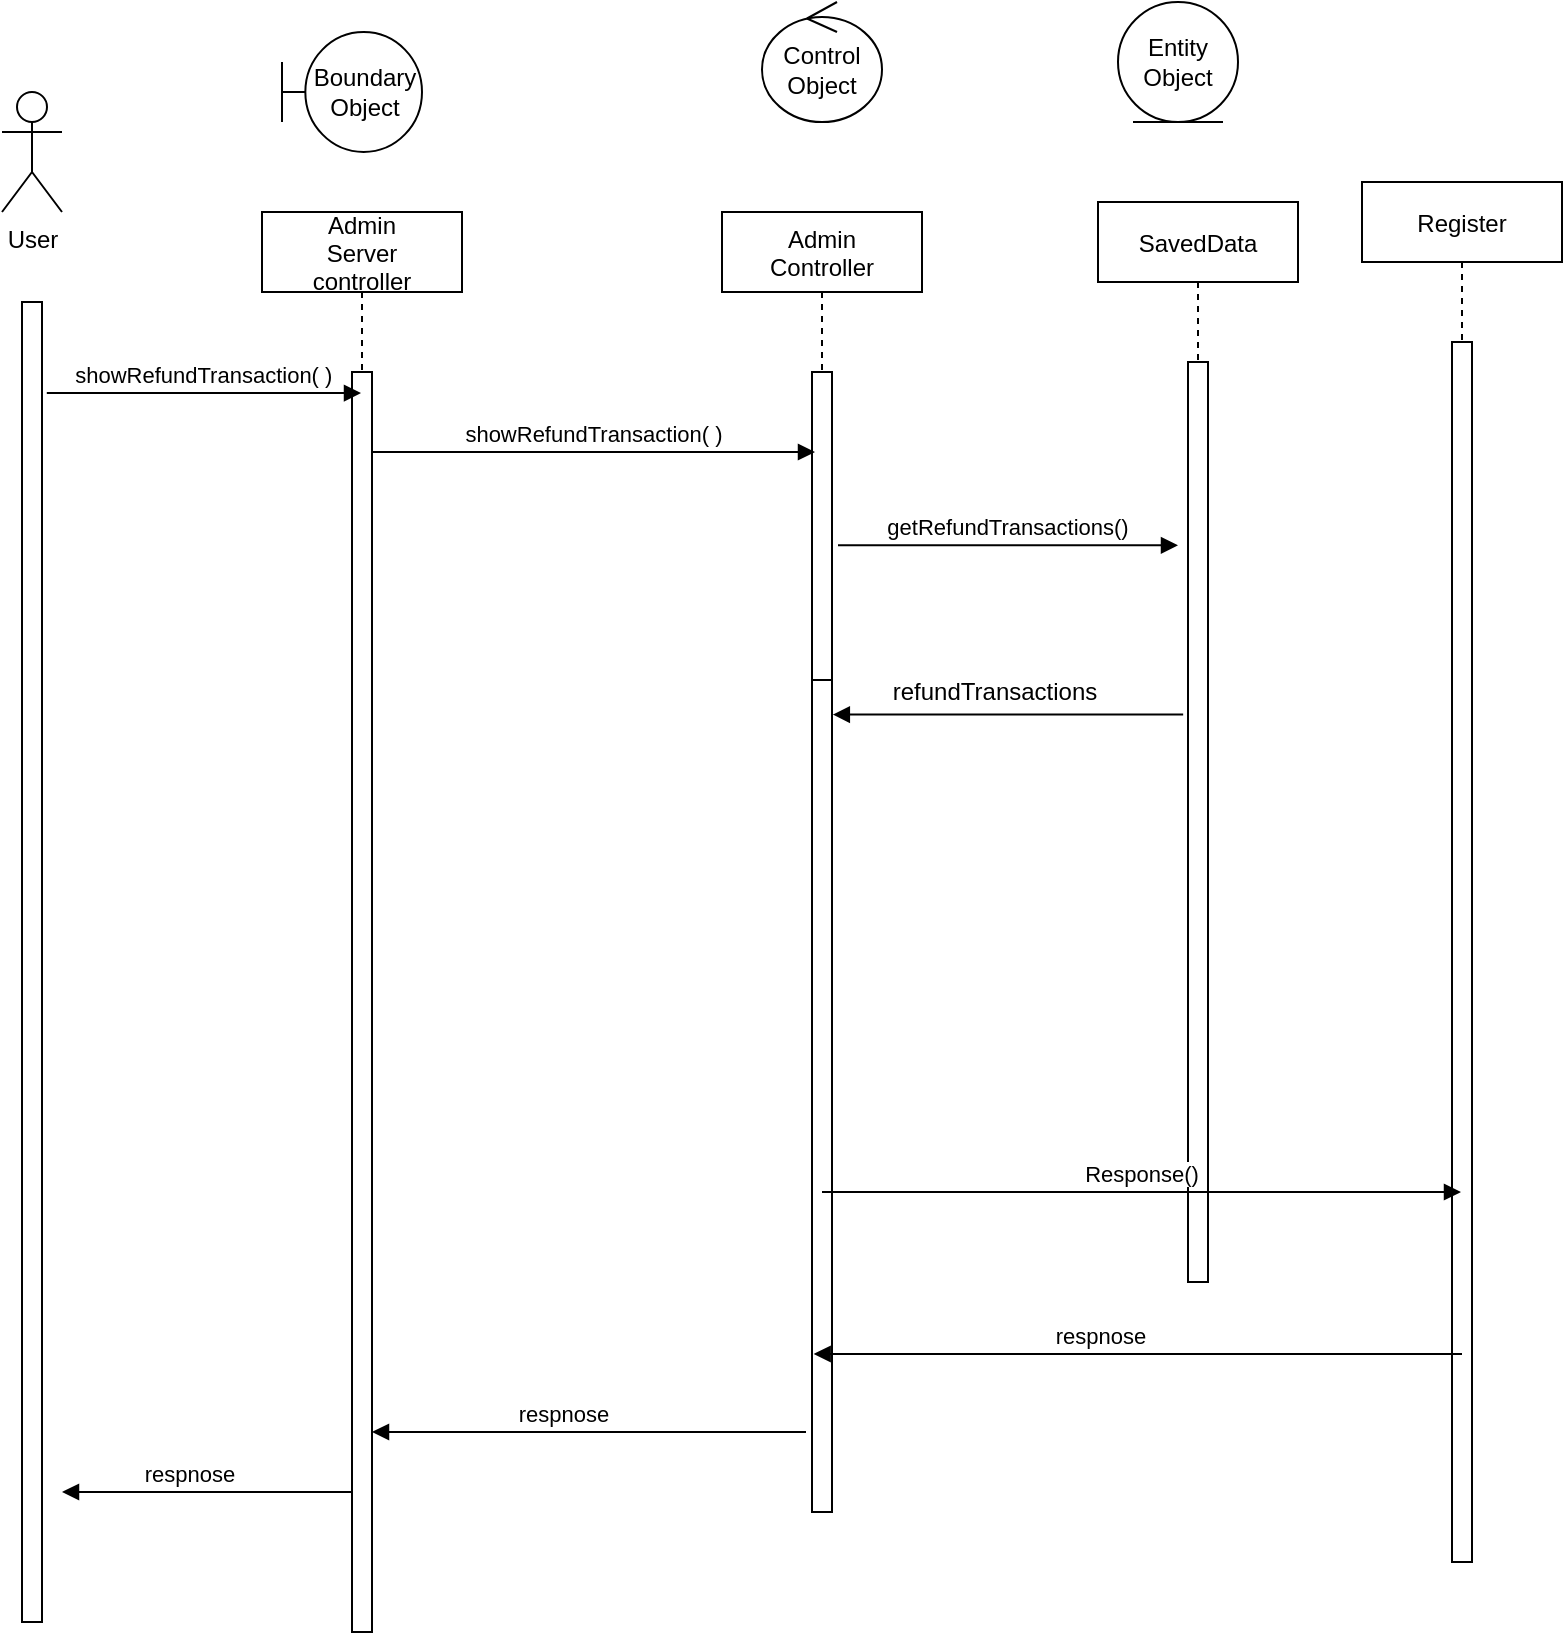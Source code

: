 <mxfile version="13.9.9" type="device"><diagram id="NMMki3cnjV_HPYZSjU7T" name="Page-1"><mxGraphModel dx="1086" dy="1946" grid="1" gridSize="10" guides="1" tooltips="1" connect="1" arrows="1" fold="1" page="1" pageScale="1" pageWidth="850" pageHeight="1100" math="0" shadow="0"><root><mxCell id="0"/><mxCell id="1" parent="0"/><mxCell id="LydNLiBLUwpadyPSHMKQ-1" value="Admin&#10;Controller" style="shape=umlLifeline;perimeter=lifelinePerimeter;container=1;collapsible=0;recursiveResize=0;rounded=0;shadow=0;strokeWidth=1;" parent="1" vertex="1"><mxGeometry x="420" y="-55" width="100" height="650" as="geometry"/></mxCell><mxCell id="LydNLiBLUwpadyPSHMKQ-2" value="" style="points=[];perimeter=orthogonalPerimeter;rounded=0;shadow=0;strokeWidth=1;" parent="LydNLiBLUwpadyPSHMKQ-1" vertex="1"><mxGeometry x="45" y="80" width="10" height="160" as="geometry"/></mxCell><mxCell id="LydNLiBLUwpadyPSHMKQ-3" value="" style="html=1;points=[];perimeter=orthogonalPerimeter;" parent="LydNLiBLUwpadyPSHMKQ-1" vertex="1"><mxGeometry x="45" y="234" width="10" height="416" as="geometry"/></mxCell><mxCell id="LydNLiBLUwpadyPSHMKQ-5" value="" style="points=[];perimeter=orthogonalPerimeter;rounded=0;shadow=0;strokeWidth=1;" parent="1" vertex="1"><mxGeometry x="70" y="-10" width="10" height="660" as="geometry"/></mxCell><mxCell id="LydNLiBLUwpadyPSHMKQ-6" value="User" style="shape=umlActor;verticalLabelPosition=bottom;verticalAlign=top;html=1;outlineConnect=0;" parent="1" vertex="1"><mxGeometry x="60" y="-115" width="30" height="60" as="geometry"/></mxCell><mxCell id="LydNLiBLUwpadyPSHMKQ-7" value="SavedData" style="shape=umlLifeline;perimeter=lifelinePerimeter;container=1;collapsible=0;recursiveResize=0;rounded=0;shadow=0;strokeWidth=1;" parent="1" vertex="1"><mxGeometry x="608" y="-60" width="100" height="540" as="geometry"/></mxCell><mxCell id="LydNLiBLUwpadyPSHMKQ-8" value="" style="points=[];perimeter=orthogonalPerimeter;rounded=0;shadow=0;strokeWidth=1;" parent="LydNLiBLUwpadyPSHMKQ-7" vertex="1"><mxGeometry x="45" y="80" width="10" height="460" as="geometry"/></mxCell><mxCell id="LydNLiBLUwpadyPSHMKQ-9" value="Boundary Object" style="shape=umlBoundary;whiteSpace=wrap;html=1;" parent="1" vertex="1"><mxGeometry x="200" y="-145" width="70" height="60" as="geometry"/></mxCell><mxCell id="LydNLiBLUwpadyPSHMKQ-10" value="Entity Object" style="ellipse;shape=umlEntity;whiteSpace=wrap;html=1;" parent="1" vertex="1"><mxGeometry x="618" y="-160" width="60" height="60" as="geometry"/></mxCell><mxCell id="LydNLiBLUwpadyPSHMKQ-11" value="Control Object" style="ellipse;shape=umlControl;whiteSpace=wrap;html=1;" parent="1" vertex="1"><mxGeometry x="440" y="-160" width="60" height="60" as="geometry"/></mxCell><mxCell id="LydNLiBLUwpadyPSHMKQ-12" value="getRefundTransactions()" style="verticalAlign=bottom;endArrow=block;entryX=0;entryY=0;shadow=0;strokeWidth=1;" parent="1" edge="1"><mxGeometry relative="1" as="geometry"><mxPoint x="478" y="111.63" as="sourcePoint"/><mxPoint x="648" y="111.63" as="targetPoint"/></mxGeometry></mxCell><mxCell id="LydNLiBLUwpadyPSHMKQ-13" value="" style="verticalAlign=bottom;endArrow=block;shadow=0;strokeWidth=1;entryX=0.934;entryY=0.708;entryDx=0;entryDy=0;entryPerimeter=0;" parent="1" edge="1"><mxGeometry relative="1" as="geometry"><mxPoint x="650.58" y="196.28" as="sourcePoint"/><mxPoint x="475.42" y="196.28" as="targetPoint"/></mxGeometry></mxCell><mxCell id="LydNLiBLUwpadyPSHMKQ-14" value="refundTransactions" style="text;html=1;align=center;verticalAlign=middle;resizable=0;points=[];autosize=1;strokeColor=none;fillColor=none;" parent="1" vertex="1"><mxGeometry x="496.08" y="175" width="120" height="20" as="geometry"/></mxCell><mxCell id="LydNLiBLUwpadyPSHMKQ-18" value="Admin&#10;Server&#10;controller" style="shape=umlLifeline;perimeter=lifelinePerimeter;container=1;collapsible=0;recursiveResize=0;rounded=0;shadow=0;strokeWidth=1;" parent="1" vertex="1"><mxGeometry x="190" y="-55" width="100" height="710" as="geometry"/></mxCell><mxCell id="LydNLiBLUwpadyPSHMKQ-19" value="" style="points=[];perimeter=orthogonalPerimeter;rounded=0;shadow=0;strokeWidth=1;" parent="LydNLiBLUwpadyPSHMKQ-18" vertex="1"><mxGeometry x="45" y="80" width="10" height="630" as="geometry"/></mxCell><mxCell id="LydNLiBLUwpadyPSHMKQ-20" value="showRefundTransaction( )" style="verticalAlign=bottom;endArrow=block;shadow=0;strokeWidth=1;exitX=1.24;exitY=0.069;exitDx=0;exitDy=0;exitPerimeter=0;" parent="1" source="LydNLiBLUwpadyPSHMKQ-5" target="LydNLiBLUwpadyPSHMKQ-18" edge="1"><mxGeometry relative="1" as="geometry"><mxPoint x="90" y="35" as="sourcePoint"/><mxPoint x="230" y="15" as="targetPoint"/></mxGeometry></mxCell><mxCell id="LydNLiBLUwpadyPSHMKQ-21" value="Register" style="shape=umlLifeline;perimeter=lifelinePerimeter;container=1;collapsible=0;recursiveResize=0;rounded=0;shadow=0;strokeWidth=1;" parent="1" vertex="1"><mxGeometry x="740" y="-70" width="100" height="670" as="geometry"/></mxCell><mxCell id="LydNLiBLUwpadyPSHMKQ-22" value="" style="points=[];perimeter=orthogonalPerimeter;rounded=0;shadow=0;strokeWidth=1;" parent="LydNLiBLUwpadyPSHMKQ-21" vertex="1"><mxGeometry x="45" y="80" width="10" height="610" as="geometry"/></mxCell><mxCell id="LydNLiBLUwpadyPSHMKQ-23" value="showRefundTransaction( )" style="verticalAlign=bottom;endArrow=block;shadow=0;strokeWidth=1;" parent="1" edge="1"><mxGeometry relative="1" as="geometry"><mxPoint x="245" y="65" as="sourcePoint"/><mxPoint x="466.5" y="65" as="targetPoint"/></mxGeometry></mxCell><mxCell id="LydNLiBLUwpadyPSHMKQ-24" value="Response()" style="verticalAlign=bottom;endArrow=block;shadow=0;strokeWidth=1;" parent="1" target="LydNLiBLUwpadyPSHMKQ-21" edge="1"><mxGeometry relative="1" as="geometry"><mxPoint x="470" y="435" as="sourcePoint"/><mxPoint x="430.4" y="435.13" as="targetPoint"/><Array as="points"/></mxGeometry></mxCell><mxCell id="LydNLiBLUwpadyPSHMKQ-25" value="respnose" style="verticalAlign=bottom;endArrow=block;shadow=0;strokeWidth=1;" parent="1" edge="1"><mxGeometry x="0.115" relative="1" as="geometry"><mxPoint x="790" y="516" as="sourcePoint"/><mxPoint x="465.833" y="516" as="targetPoint"/><Array as="points"/><mxPoint as="offset"/></mxGeometry></mxCell><mxCell id="LydNLiBLUwpadyPSHMKQ-26" value="respnose" style="verticalAlign=bottom;endArrow=block;shadow=0;strokeWidth=1;" parent="1" edge="1"><mxGeometry x="0.115" relative="1" as="geometry"><mxPoint x="462" y="555" as="sourcePoint"/><mxPoint x="245" y="555" as="targetPoint"/><Array as="points"/><mxPoint as="offset"/></mxGeometry></mxCell><mxCell id="LydNLiBLUwpadyPSHMKQ-27" value="respnose" style="verticalAlign=bottom;endArrow=block;shadow=0;strokeWidth=1;" parent="1" source="LydNLiBLUwpadyPSHMKQ-19" edge="1"><mxGeometry x="0.115" relative="1" as="geometry"><mxPoint x="240" y="585" as="sourcePoint"/><mxPoint x="90" y="585" as="targetPoint"/><Array as="points"/><mxPoint as="offset"/></mxGeometry></mxCell></root></mxGraphModel></diagram></mxfile>